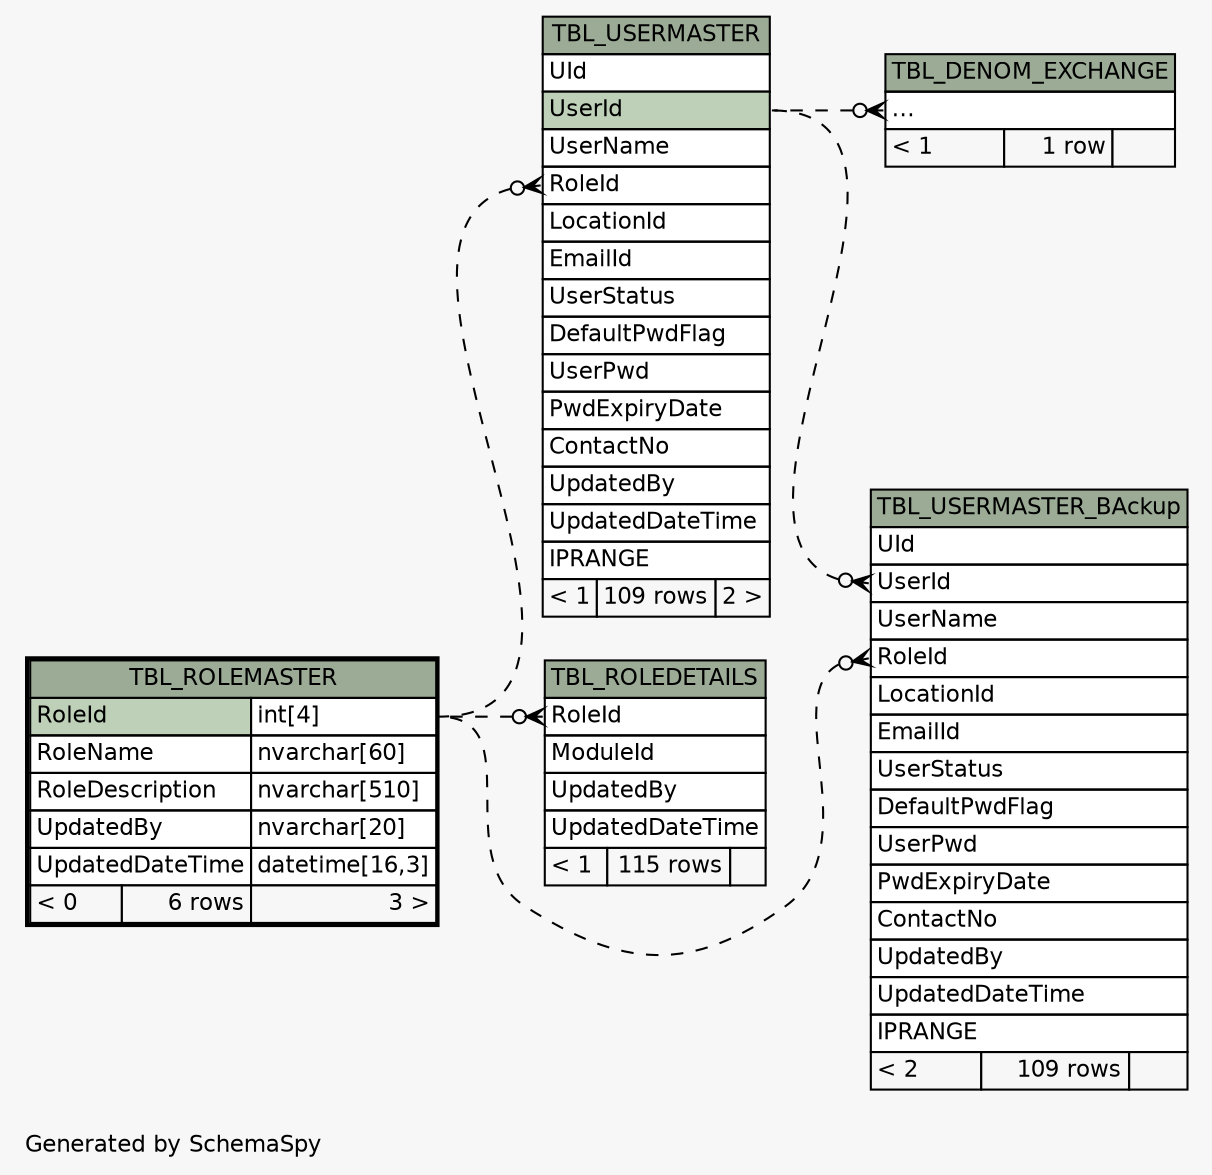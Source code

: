 // dot 2.38.0 on Windows 10 10.0
// SchemaSpy rev 590
digraph "impliedTwoDegreesRelationshipsDiagram" {
  graph [
    rankdir="RL"
    bgcolor="#f7f7f7"
    label="\nGenerated by SchemaSpy"
    labeljust="l"
    nodesep="0.18"
    ranksep="0.46"
    fontname="Helvetica"
    fontsize="11"
  ];
  node [
    fontname="Helvetica"
    fontsize="11"
    shape="plaintext"
  ];
  edge [
    arrowsize="0.8"
  ];
  "TBL_DENOM_EXCHANGE":"elipses":w -> "TBL_USERMASTER":"UserId":e [arrowhead=none dir=back arrowtail=crowodot style=dashed];
  "TBL_ROLEDETAILS":"RoleId":w -> "TBL_ROLEMASTER":"RoleId.type":e [arrowhead=none dir=back arrowtail=crowodot style=dashed];
  "TBL_USERMASTER":"RoleId":w -> "TBL_ROLEMASTER":"RoleId.type":e [arrowhead=none dir=back arrowtail=crowodot style=dashed];
  "TBL_USERMASTER_BAckup":"RoleId":w -> "TBL_ROLEMASTER":"RoleId.type":e [arrowhead=none dir=back arrowtail=crowodot style=dashed];
  "TBL_USERMASTER_BAckup":"UserId":w -> "TBL_USERMASTER":"UserId":e [arrowhead=none dir=back arrowtail=crowodot style=dashed];
  "TBL_DENOM_EXCHANGE" [
    label=<
    <TABLE BORDER="0" CELLBORDER="1" CELLSPACING="0" BGCOLOR="#ffffff">
      <TR><TD COLSPAN="3" BGCOLOR="#9bab96" ALIGN="CENTER">TBL_DENOM_EXCHANGE</TD></TR>
      <TR><TD PORT="elipses" COLSPAN="3" ALIGN="LEFT">...</TD></TR>
      <TR><TD ALIGN="LEFT" BGCOLOR="#f7f7f7">&lt; 1</TD><TD ALIGN="RIGHT" BGCOLOR="#f7f7f7">1 row</TD><TD ALIGN="RIGHT" BGCOLOR="#f7f7f7">  </TD></TR>
    </TABLE>>
    URL="TBL_DENOM_EXCHANGE.html"
    tooltip="TBL_DENOM_EXCHANGE"
  ];
  "TBL_ROLEDETAILS" [
    label=<
    <TABLE BORDER="0" CELLBORDER="1" CELLSPACING="0" BGCOLOR="#ffffff">
      <TR><TD COLSPAN="3" BGCOLOR="#9bab96" ALIGN="CENTER">TBL_ROLEDETAILS</TD></TR>
      <TR><TD PORT="RoleId" COLSPAN="3" ALIGN="LEFT">RoleId</TD></TR>
      <TR><TD PORT="ModuleId" COLSPAN="3" ALIGN="LEFT">ModuleId</TD></TR>
      <TR><TD PORT="UpdatedBy" COLSPAN="3" ALIGN="LEFT">UpdatedBy</TD></TR>
      <TR><TD PORT="UpdatedDateTime" COLSPAN="3" ALIGN="LEFT">UpdatedDateTime</TD></TR>
      <TR><TD ALIGN="LEFT" BGCOLOR="#f7f7f7">&lt; 1</TD><TD ALIGN="RIGHT" BGCOLOR="#f7f7f7">115 rows</TD><TD ALIGN="RIGHT" BGCOLOR="#f7f7f7">  </TD></TR>
    </TABLE>>
    URL="TBL_ROLEDETAILS.html"
    tooltip="TBL_ROLEDETAILS"
  ];
  "TBL_ROLEMASTER" [
    label=<
    <TABLE BORDER="2" CELLBORDER="1" CELLSPACING="0" BGCOLOR="#ffffff">
      <TR><TD COLSPAN="3" BGCOLOR="#9bab96" ALIGN="CENTER">TBL_ROLEMASTER</TD></TR>
      <TR><TD PORT="RoleId" COLSPAN="2" BGCOLOR="#bed1b8" ALIGN="LEFT">RoleId</TD><TD PORT="RoleId.type" ALIGN="LEFT">int[4]</TD></TR>
      <TR><TD PORT="RoleName" COLSPAN="2" ALIGN="LEFT">RoleName</TD><TD PORT="RoleName.type" ALIGN="LEFT">nvarchar[60]</TD></TR>
      <TR><TD PORT="RoleDescription" COLSPAN="2" ALIGN="LEFT">RoleDescription</TD><TD PORT="RoleDescription.type" ALIGN="LEFT">nvarchar[510]</TD></TR>
      <TR><TD PORT="UpdatedBy" COLSPAN="2" ALIGN="LEFT">UpdatedBy</TD><TD PORT="UpdatedBy.type" ALIGN="LEFT">nvarchar[20]</TD></TR>
      <TR><TD PORT="UpdatedDateTime" COLSPAN="2" ALIGN="LEFT">UpdatedDateTime</TD><TD PORT="UpdatedDateTime.type" ALIGN="LEFT">datetime[16,3]</TD></TR>
      <TR><TD ALIGN="LEFT" BGCOLOR="#f7f7f7">&lt; 0</TD><TD ALIGN="RIGHT" BGCOLOR="#f7f7f7">6 rows</TD><TD ALIGN="RIGHT" BGCOLOR="#f7f7f7">3 &gt;</TD></TR>
    </TABLE>>
    URL="TBL_ROLEMASTER.html"
    tooltip="TBL_ROLEMASTER"
  ];
  "TBL_USERMASTER" [
    label=<
    <TABLE BORDER="0" CELLBORDER="1" CELLSPACING="0" BGCOLOR="#ffffff">
      <TR><TD COLSPAN="3" BGCOLOR="#9bab96" ALIGN="CENTER">TBL_USERMASTER</TD></TR>
      <TR><TD PORT="UId" COLSPAN="3" ALIGN="LEFT">UId</TD></TR>
      <TR><TD PORT="UserId" COLSPAN="3" BGCOLOR="#bed1b8" ALIGN="LEFT">UserId</TD></TR>
      <TR><TD PORT="UserName" COLSPAN="3" ALIGN="LEFT">UserName</TD></TR>
      <TR><TD PORT="RoleId" COLSPAN="3" ALIGN="LEFT">RoleId</TD></TR>
      <TR><TD PORT="LocationId" COLSPAN="3" ALIGN="LEFT">LocationId</TD></TR>
      <TR><TD PORT="EmailId" COLSPAN="3" ALIGN="LEFT">EmailId</TD></TR>
      <TR><TD PORT="UserStatus" COLSPAN="3" ALIGN="LEFT">UserStatus</TD></TR>
      <TR><TD PORT="DefaultPwdFlag" COLSPAN="3" ALIGN="LEFT">DefaultPwdFlag</TD></TR>
      <TR><TD PORT="UserPwd" COLSPAN="3" ALIGN="LEFT">UserPwd</TD></TR>
      <TR><TD PORT="PwdExpiryDate" COLSPAN="3" ALIGN="LEFT">PwdExpiryDate</TD></TR>
      <TR><TD PORT="ContactNo" COLSPAN="3" ALIGN="LEFT">ContactNo</TD></TR>
      <TR><TD PORT="UpdatedBy" COLSPAN="3" ALIGN="LEFT">UpdatedBy</TD></TR>
      <TR><TD PORT="UpdatedDateTime" COLSPAN="3" ALIGN="LEFT">UpdatedDateTime</TD></TR>
      <TR><TD PORT="IPRANGE" COLSPAN="3" ALIGN="LEFT">IPRANGE</TD></TR>
      <TR><TD ALIGN="LEFT" BGCOLOR="#f7f7f7">&lt; 1</TD><TD ALIGN="RIGHT" BGCOLOR="#f7f7f7">109 rows</TD><TD ALIGN="RIGHT" BGCOLOR="#f7f7f7">2 &gt;</TD></TR>
    </TABLE>>
    URL="TBL_USERMASTER.html"
    tooltip="TBL_USERMASTER"
  ];
  "TBL_USERMASTER_BAckup" [
    label=<
    <TABLE BORDER="0" CELLBORDER="1" CELLSPACING="0" BGCOLOR="#ffffff">
      <TR><TD COLSPAN="3" BGCOLOR="#9bab96" ALIGN="CENTER">TBL_USERMASTER_BAckup</TD></TR>
      <TR><TD PORT="UId" COLSPAN="3" ALIGN="LEFT">UId</TD></TR>
      <TR><TD PORT="UserId" COLSPAN="3" ALIGN="LEFT">UserId</TD></TR>
      <TR><TD PORT="UserName" COLSPAN="3" ALIGN="LEFT">UserName</TD></TR>
      <TR><TD PORT="RoleId" COLSPAN="3" ALIGN="LEFT">RoleId</TD></TR>
      <TR><TD PORT="LocationId" COLSPAN="3" ALIGN="LEFT">LocationId</TD></TR>
      <TR><TD PORT="EmailId" COLSPAN="3" ALIGN="LEFT">EmailId</TD></TR>
      <TR><TD PORT="UserStatus" COLSPAN="3" ALIGN="LEFT">UserStatus</TD></TR>
      <TR><TD PORT="DefaultPwdFlag" COLSPAN="3" ALIGN="LEFT">DefaultPwdFlag</TD></TR>
      <TR><TD PORT="UserPwd" COLSPAN="3" ALIGN="LEFT">UserPwd</TD></TR>
      <TR><TD PORT="PwdExpiryDate" COLSPAN="3" ALIGN="LEFT">PwdExpiryDate</TD></TR>
      <TR><TD PORT="ContactNo" COLSPAN="3" ALIGN="LEFT">ContactNo</TD></TR>
      <TR><TD PORT="UpdatedBy" COLSPAN="3" ALIGN="LEFT">UpdatedBy</TD></TR>
      <TR><TD PORT="UpdatedDateTime" COLSPAN="3" ALIGN="LEFT">UpdatedDateTime</TD></TR>
      <TR><TD PORT="IPRANGE" COLSPAN="3" ALIGN="LEFT">IPRANGE</TD></TR>
      <TR><TD ALIGN="LEFT" BGCOLOR="#f7f7f7">&lt; 2</TD><TD ALIGN="RIGHT" BGCOLOR="#f7f7f7">109 rows</TD><TD ALIGN="RIGHT" BGCOLOR="#f7f7f7">  </TD></TR>
    </TABLE>>
    URL="TBL_USERMASTER_BAckup.html"
    tooltip="TBL_USERMASTER_BAckup"
  ];
}
